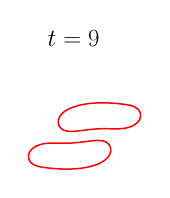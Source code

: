 \begin{tikzpicture}[scale=0.36]

\begin{axis}[
  xmin = -6,
  xmax = 2,
  ymin = -2,
  ymax = 2,
  axis equal = true,
  hide axis,
  title = {\Huge$t=9$}
  ]

\addplot [mark=none,red,line width=1.5] table{
1.129e-02 3.551e-01
6.871e-02 3.622e-01
1.301e-01 3.719e-01
1.986e-01 3.859e-01
2.756e-01 4.062e-01
3.613e-01 4.357e-01
4.541e-01 4.779e-01
5.504e-01 5.376e-01
6.431e-01 6.199e-01
7.197e-01 7.299e-01
7.604e-01 8.668e-01
7.428e-01 1.016e+00
6.594e-01 1.149e+00
5.269e-01 1.243e+00
3.698e-01 1.301e+00
2.029e-01 1.335e+00
3.264e-02 1.359e+00
-1.383e-01 1.378e+00
-3.081e-01 1.393e+00
-4.753e-01 1.405e+00
-6.384e-01 1.412e+00
-7.96e-01 1.415e+00
-9.466e-01 1.414e+00
-1.089e+00 1.408e+00
-1.222e+00 1.399e+00
-1.344e+00 1.387e+00
-1.456e+00 1.372e+00
-1.555e+00 1.357e+00
-1.643e+00 1.34e+00
-1.721e+00 1.324e+00
-1.788e+00 1.308e+00
-1.848e+00 1.292e+00
-1.903e+00 1.276e+00
-1.958e+00 1.258e+00
-2.017e+00 1.238e+00
-2.082e+00 1.213e+00
-2.155e+00 1.182e+00
-2.236e+00 1.141e+00
-2.324e+00 1.09e+00
-2.416e+00 1.023e+00
-2.505e+00 9.373e-01
-2.582e+00 8.276e-01
-2.631e+00 6.929e-01
-2.628e+00 5.423e-01
-2.56e+00 4.01e-01
-2.433e+00 2.992e-01
-2.275e+00 2.476e-01
-2.105e+00 2.347e-01
-1.933e+00 2.434e-01
-1.762e+00 2.618e-01
-1.593e+00 2.832e-01
-1.427e+00 3.037e-01
-1.265e+00 3.214e-01
-1.108e+00 3.348e-01
-9.578e-01 3.434e-01
-8.154e-01 3.476e-01
-6.822e-01 3.482e-01
-5.591e-01 3.467e-01
-4.469e-01 3.445e-01
-3.459e-01 3.428e-01
-2.562e-01 3.424e-01
-1.773e-01 3.435e-01
-1.08e-01 3.461e-01
-4.621e-02 3.499e-01
1.129e-02 3.551e-01
};

\addplot [mark=none,red,line width=1.5] table{
-1.197e+00 -1.176e+00
-1.142e+00 -1.158e+00
-1.083e+00 -1.138e+00
-1.018e+00 -1.113e+00
-9.448e-01 -1.082e+00
-8.636e-01 -1.042e+00
-7.757e-01 -9.899e-01
-6.842e-01 -9.233e-01
-5.948e-01 -8.373e-01
-5.177e-01 -7.276e-01
-4.695e-01 -5.929e-01
-4.718e-01 -4.423e-01
-5.4e-01 -3.01e-01
-6.665e-01 -1.992e-01
-8.253e-01 -1.476e-01
-9.95e-01 -1.347e-01
-1.167e+00 -1.434e-01
-1.338e+00 -1.618e-01
-1.507e+00 -1.831e-01
-1.673e+00 -2.037e-01
-1.835e+00 -2.214e-01
-1.992e+00 -2.348e-01
-2.142e+00 -2.434e-01
-2.285e+00 -2.476e-01
-2.418e+00 -2.482e-01
-2.541e+00 -2.467e-01
-2.653e+00 -2.445e-01
-2.754e+00 -2.428e-01
-2.844e+00 -2.424e-01
-2.923e+00 -2.435e-01
-2.992e+00 -2.461e-01
-3.054e+00 -2.499e-01
-3.111e+00 -2.551e-01
-3.169e+00 -2.622e-01
-3.23e+00 -2.719e-01
-3.299e+00 -2.859e-01
-3.376e+00 -3.062e-01
-3.461e+00 -3.357e-01
-3.554e+00 -3.78e-01
-3.65e+00 -4.376e-01
-3.743e+00 -5.199e-01
-3.82e+00 -6.299e-01
-3.86e+00 -7.668e-01
-3.843e+00 -9.16e-01
-3.759e+00 -1.049e+00
-3.627e+00 -1.143e+00
-3.47e+00 -1.201e+00
-3.303e+00 -1.236e+00
-3.133e+00 -1.259e+00
-2.962e+00 -1.278e+00
-2.792e+00 -1.293e+00
-2.625e+00 -1.305e+00
-2.462e+00 -1.312e+00
-2.304e+00 -1.315e+00
-2.153e+00 -1.314e+00
-2.011e+00 -1.308e+00
-1.878e+00 -1.299e+00
-1.756e+00 -1.287e+00
-1.644e+00 -1.272e+00
-1.545e+00 -1.257e+00
-1.457e+00 -1.24e+00
-1.379e+00 -1.224e+00
-1.312e+00 -1.208e+00
-1.252e+00 -1.192e+00
-1.197e+00 -1.176e+00
};

\end{axis}
\end{tikzpicture}

